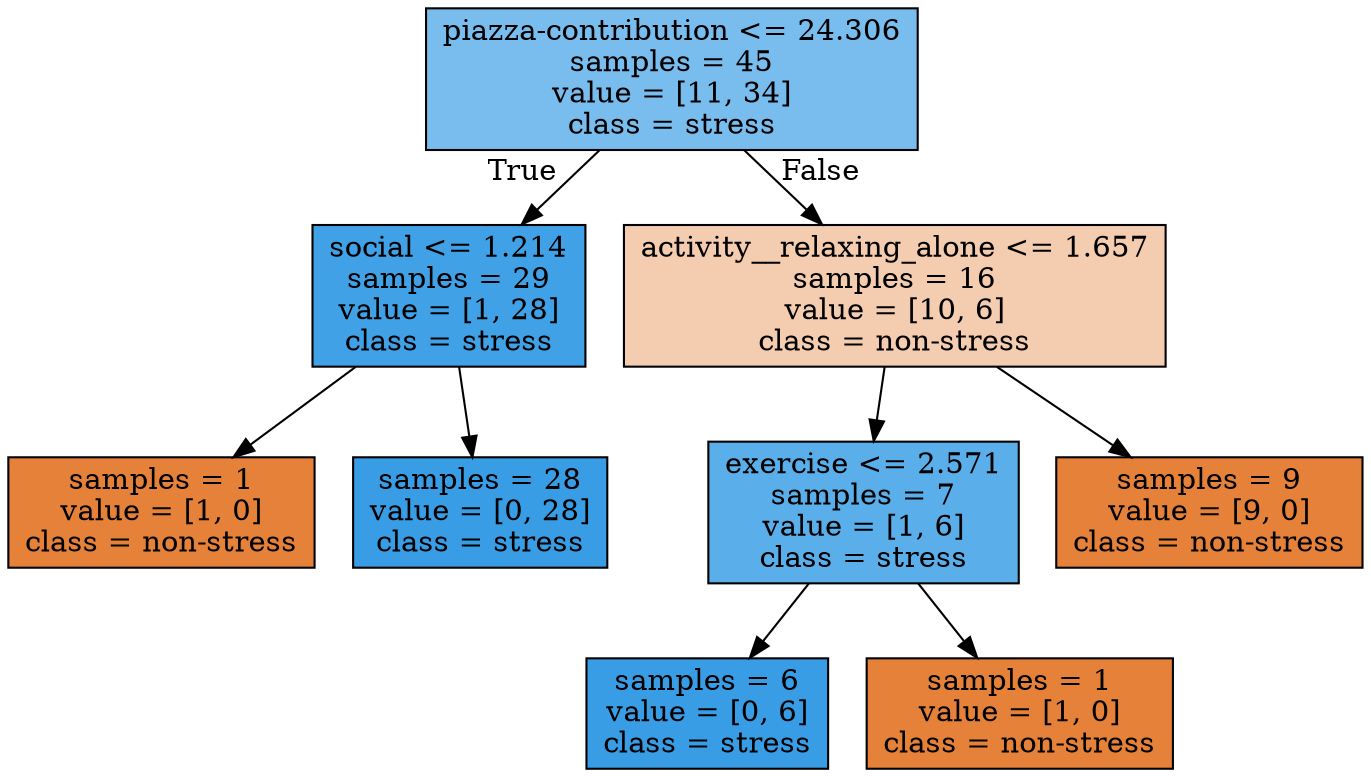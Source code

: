 digraph Tree {
node [shape=box, style="filled", color="black"] ;
0 [label="piazza-contribution <= 24.306\nsamples = 45\nvalue = [11, 34]\nclass = stress", fillcolor="#399de5ac"] ;
1 [label="social <= 1.214\nsamples = 29\nvalue = [1, 28]\nclass = stress", fillcolor="#399de5f6"] ;
0 -> 1 [labeldistance=2.5, labelangle=45, headlabel="True"] ;
2 [label="samples = 1\nvalue = [1, 0]\nclass = non-stress", fillcolor="#e58139ff"] ;
1 -> 2 ;
3 [label="samples = 28\nvalue = [0, 28]\nclass = stress", fillcolor="#399de5ff"] ;
1 -> 3 ;
4 [label="activity__relaxing_alone <= 1.657\nsamples = 16\nvalue = [10, 6]\nclass = non-stress", fillcolor="#e5813966"] ;
0 -> 4 [labeldistance=2.5, labelangle=-45, headlabel="False"] ;
5 [label="exercise <= 2.571\nsamples = 7\nvalue = [1, 6]\nclass = stress", fillcolor="#399de5d4"] ;
4 -> 5 ;
6 [label="samples = 6\nvalue = [0, 6]\nclass = stress", fillcolor="#399de5ff"] ;
5 -> 6 ;
7 [label="samples = 1\nvalue = [1, 0]\nclass = non-stress", fillcolor="#e58139ff"] ;
5 -> 7 ;
8 [label="samples = 9\nvalue = [9, 0]\nclass = non-stress", fillcolor="#e58139ff"] ;
4 -> 8 ;
}